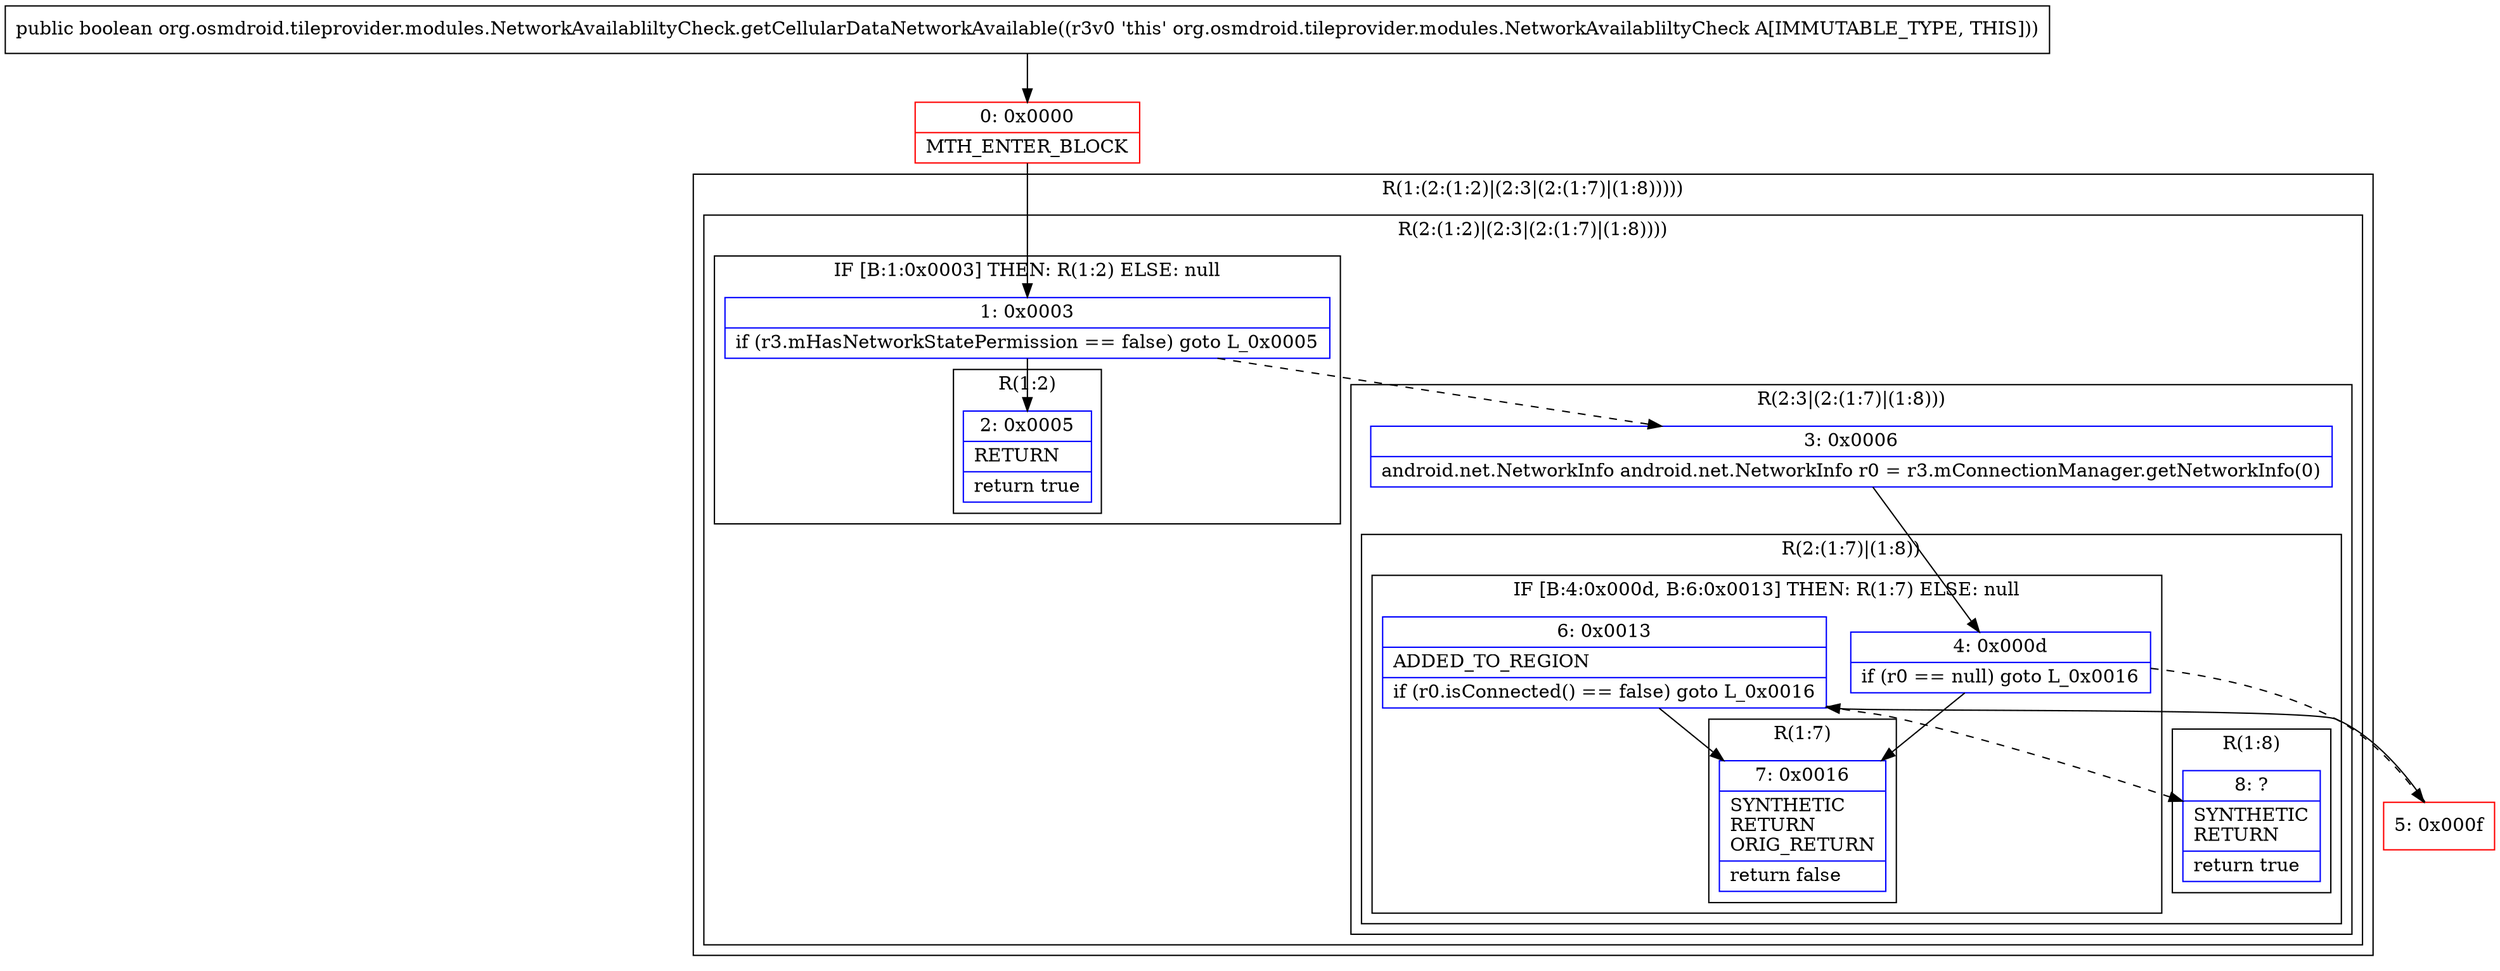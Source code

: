 digraph "CFG fororg.osmdroid.tileprovider.modules.NetworkAvailabliltyCheck.getCellularDataNetworkAvailable()Z" {
subgraph cluster_Region_794479658 {
label = "R(1:(2:(1:2)|(2:3|(2:(1:7)|(1:8)))))";
node [shape=record,color=blue];
subgraph cluster_Region_1591534739 {
label = "R(2:(1:2)|(2:3|(2:(1:7)|(1:8))))";
node [shape=record,color=blue];
subgraph cluster_IfRegion_666986619 {
label = "IF [B:1:0x0003] THEN: R(1:2) ELSE: null";
node [shape=record,color=blue];
Node_1 [shape=record,label="{1\:\ 0x0003|if (r3.mHasNetworkStatePermission == false) goto L_0x0005\l}"];
subgraph cluster_Region_277991176 {
label = "R(1:2)";
node [shape=record,color=blue];
Node_2 [shape=record,label="{2\:\ 0x0005|RETURN\l|return true\l}"];
}
}
subgraph cluster_Region_916766900 {
label = "R(2:3|(2:(1:7)|(1:8)))";
node [shape=record,color=blue];
Node_3 [shape=record,label="{3\:\ 0x0006|android.net.NetworkInfo android.net.NetworkInfo r0 = r3.mConnectionManager.getNetworkInfo(0)\l}"];
subgraph cluster_Region_1775467180 {
label = "R(2:(1:7)|(1:8))";
node [shape=record,color=blue];
subgraph cluster_IfRegion_964976236 {
label = "IF [B:4:0x000d, B:6:0x0013] THEN: R(1:7) ELSE: null";
node [shape=record,color=blue];
Node_4 [shape=record,label="{4\:\ 0x000d|if (r0 == null) goto L_0x0016\l}"];
Node_6 [shape=record,label="{6\:\ 0x0013|ADDED_TO_REGION\l|if (r0.isConnected() == false) goto L_0x0016\l}"];
subgraph cluster_Region_1351803769 {
label = "R(1:7)";
node [shape=record,color=blue];
Node_7 [shape=record,label="{7\:\ 0x0016|SYNTHETIC\lRETURN\lORIG_RETURN\l|return false\l}"];
}
}
subgraph cluster_Region_2092751776 {
label = "R(1:8)";
node [shape=record,color=blue];
Node_8 [shape=record,label="{8\:\ ?|SYNTHETIC\lRETURN\l|return true\l}"];
}
}
}
}
}
Node_0 [shape=record,color=red,label="{0\:\ 0x0000|MTH_ENTER_BLOCK\l}"];
Node_5 [shape=record,color=red,label="{5\:\ 0x000f}"];
MethodNode[shape=record,label="{public boolean org.osmdroid.tileprovider.modules.NetworkAvailabliltyCheck.getCellularDataNetworkAvailable((r3v0 'this' org.osmdroid.tileprovider.modules.NetworkAvailabliltyCheck A[IMMUTABLE_TYPE, THIS])) }"];
MethodNode -> Node_0;
Node_1 -> Node_2;
Node_1 -> Node_3[style=dashed];
Node_3 -> Node_4;
Node_4 -> Node_5[style=dashed];
Node_4 -> Node_7;
Node_6 -> Node_7;
Node_6 -> Node_8[style=dashed];
Node_0 -> Node_1;
Node_5 -> Node_6;
}

